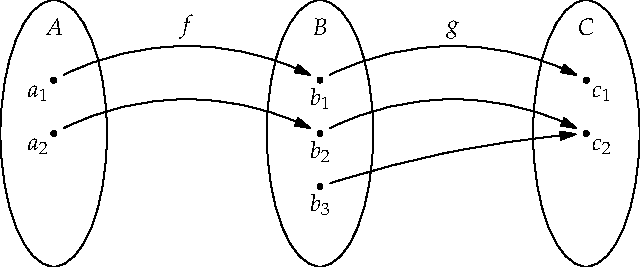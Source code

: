settings.tex="pdflatex";

texpreamble("\usepackage{amsmath}
\usepackage{amsthm,amssymb}
\usepackage{mathpazo}
\usepackage[svgnames]{xcolor}
%\input{../../preamble}
");
import graph;

size(320);

path ellipse(real x, real y){return xscale(x)*yscale(y)*unitcircle;}

pair b=(5,0);
pair c=(10,0);

pair a1=(0,0);
pair a2=(0,1);
pair b1=shift(b)*(0,0);
pair b2=shift(b)*(0,1);
pair b3=shift(b)*(0,-1);
pair c1=shift(c)*(0,0);
pair c2=shift(c)*(0,1);


draw(ellipse(1,2.5));
draw(shift(b)*ellipse(1,2.5));
draw(shift(c)*ellipse(1,2.5));

real sh=0.08;

draw(Label("$f$",align=N),subpath(a2..((a2+b2)/2+(0,8sh))..b2,sh,2-sh),Arrow);
draw(subpath(a1..((a1+b1)/2+(0,8sh))..b1,sh,2-sh),Arrow);
draw(Label("$g$",align=N),subpath(b2..((b2+c2)/2+(0,8sh))..c2,sh,2-sh),Arrow);
draw(subpath(b1..((b1+c1)/2+(0,8sh))..c1,sh,2-sh),Arrow);
draw(subpath(b3..((b3+c1)/2+(0,2sh))..c1,sh,2-sh),Arrow);

dot("$a_2$",a1,SW);
dot("$a_1$",a2,SW);
dot("$b_2$",b1,S);
dot("$b_1$",b2,S);
dot("$b_3$",b3,S);
dot("$c_2$",c1,SE);
dot("$c_1$",c2,SE);

label("$A$",(0,2));
label("$B$",shift(b)*(0,2));
label("$C$",shift(c)*(0,2));